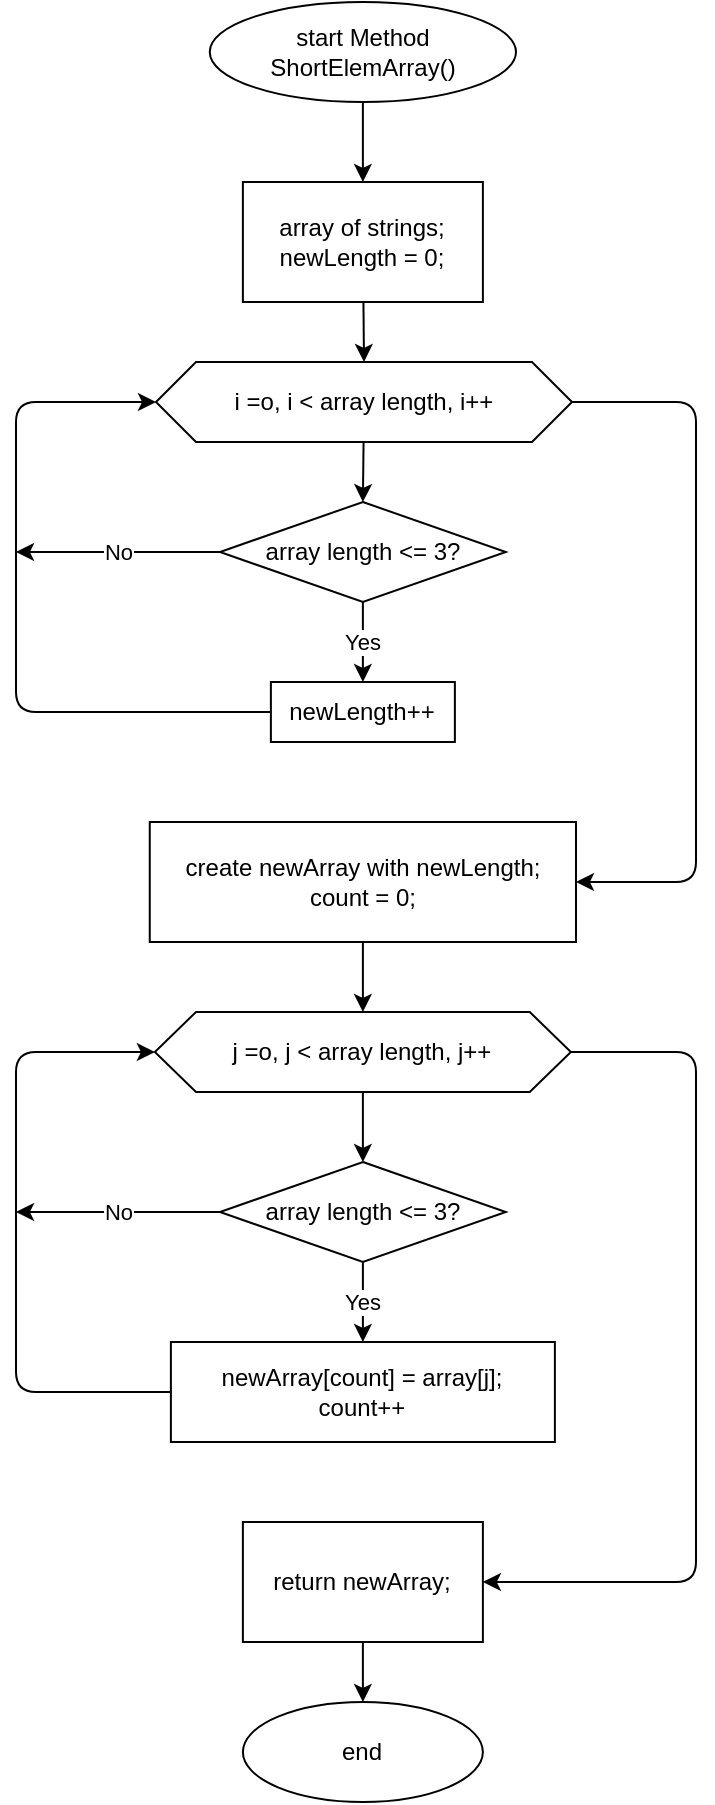 <mxfile>
    <diagram id="L1LLhLuj-FpsOwdfi9z-" name="Page-1">
        <mxGraphModel dx="916" dy="805" grid="1" gridSize="10" guides="1" tooltips="1" connect="1" arrows="1" fold="1" page="1" pageScale="1" pageWidth="827" pageHeight="1169" math="0" shadow="0">
            <root>
                <mxCell id="0"/>
                <mxCell id="1" parent="0"/>
                <mxCell id="11" style="edgeStyle=none;html=1;entryX=0.5;entryY=0;entryDx=0;entryDy=0;" edge="1" parent="1" source="2" target="4">
                    <mxGeometry relative="1" as="geometry"/>
                </mxCell>
                <mxCell id="2" value="start Method ShortElemArray()" style="ellipse;whiteSpace=wrap;html=1;" vertex="1" parent="1">
                    <mxGeometry x="336.88" y="40" width="153.12" height="50" as="geometry"/>
                </mxCell>
                <mxCell id="3" value="end" style="ellipse;whiteSpace=wrap;html=1;" vertex="1" parent="1">
                    <mxGeometry x="353.44" y="890" width="120" height="50" as="geometry"/>
                </mxCell>
                <mxCell id="12" style="edgeStyle=none;html=1;entryX=0.5;entryY=0;entryDx=0;entryDy=0;" edge="1" parent="1" source="4" target="5">
                    <mxGeometry relative="1" as="geometry"/>
                </mxCell>
                <mxCell id="4" value="array of strings;&lt;br&gt;newLength = 0;" style="rounded=0;whiteSpace=wrap;html=1;" vertex="1" parent="1">
                    <mxGeometry x="353.44" y="130" width="120" height="60" as="geometry"/>
                </mxCell>
                <mxCell id="13" style="edgeStyle=none;html=1;entryX=0.5;entryY=0;entryDx=0;entryDy=0;" edge="1" parent="1" source="5" target="9">
                    <mxGeometry relative="1" as="geometry"/>
                </mxCell>
                <mxCell id="30" style="edgeStyle=orthogonalEdgeStyle;html=1;" edge="1" parent="1" source="5" target="16">
                    <mxGeometry relative="1" as="geometry">
                        <mxPoint x="560" y="480" as="targetPoint"/>
                        <Array as="points">
                            <mxPoint x="580" y="240"/>
                            <mxPoint x="580" y="480"/>
                        </Array>
                    </mxGeometry>
                </mxCell>
                <mxCell id="5" value="i =o, i &amp;lt; array length, i++" style="shape=hexagon;perimeter=hexagonPerimeter2;whiteSpace=wrap;html=1;fixedSize=1;" vertex="1" parent="1">
                    <mxGeometry x="310" y="220" width="208" height="40" as="geometry"/>
                </mxCell>
                <mxCell id="15" style="edgeStyle=orthogonalEdgeStyle;html=1;entryX=0;entryY=0.5;entryDx=0;entryDy=0;" edge="1" parent="1" source="8" target="5">
                    <mxGeometry relative="1" as="geometry">
                        <mxPoint x="260" y="240" as="targetPoint"/>
                        <Array as="points">
                            <mxPoint x="240" y="395"/>
                            <mxPoint x="240" y="240"/>
                        </Array>
                    </mxGeometry>
                </mxCell>
                <mxCell id="8" value="newLength++" style="rounded=0;whiteSpace=wrap;html=1;" vertex="1" parent="1">
                    <mxGeometry x="367.44" y="380" width="92" height="30" as="geometry"/>
                </mxCell>
                <mxCell id="14" value="Yes" style="edgeStyle=none;html=1;entryX=0.5;entryY=0;entryDx=0;entryDy=0;" edge="1" parent="1" source="9" target="8">
                    <mxGeometry relative="1" as="geometry"/>
                </mxCell>
                <mxCell id="29" value="No" style="edgeStyle=orthogonalEdgeStyle;html=1;" edge="1" parent="1" source="9">
                    <mxGeometry relative="1" as="geometry">
                        <mxPoint x="240" y="315" as="targetPoint"/>
                    </mxGeometry>
                </mxCell>
                <mxCell id="9" value="array length &amp;lt;= 3?" style="rhombus;whiteSpace=wrap;html=1;" vertex="1" parent="1">
                    <mxGeometry x="342" y="290" width="142.89" height="50" as="geometry"/>
                </mxCell>
                <mxCell id="31" style="edgeStyle=orthogonalEdgeStyle;html=1;entryX=0.5;entryY=0;entryDx=0;entryDy=0;" edge="1" parent="1" source="16" target="17">
                    <mxGeometry relative="1" as="geometry"/>
                </mxCell>
                <mxCell id="16" value="create newArray with newLength;&lt;br&gt;count = 0;" style="rounded=0;whiteSpace=wrap;html=1;" vertex="1" parent="1">
                    <mxGeometry x="306.88" y="450" width="213.12" height="60" as="geometry"/>
                </mxCell>
                <mxCell id="25" style="edgeStyle=orthogonalEdgeStyle;html=1;entryX=0.5;entryY=0;entryDx=0;entryDy=0;" edge="1" parent="1" source="17" target="18">
                    <mxGeometry relative="1" as="geometry"/>
                </mxCell>
                <mxCell id="32" style="edgeStyle=orthogonalEdgeStyle;html=1;" edge="1" parent="1" source="17" target="22">
                    <mxGeometry relative="1" as="geometry">
                        <mxPoint x="580" y="810" as="targetPoint"/>
                        <Array as="points">
                            <mxPoint x="580" y="565"/>
                            <mxPoint x="580" y="830"/>
                        </Array>
                    </mxGeometry>
                </mxCell>
                <mxCell id="17" value="j =o, j &amp;lt; array length, j++" style="shape=hexagon;perimeter=hexagonPerimeter2;whiteSpace=wrap;html=1;fixedSize=1;size=20.56;" vertex="1" parent="1">
                    <mxGeometry x="309.44" y="545" width="208" height="40" as="geometry"/>
                </mxCell>
                <mxCell id="26" value="Yes" style="edgeStyle=orthogonalEdgeStyle;html=1;entryX=0.5;entryY=0;entryDx=0;entryDy=0;" edge="1" parent="1" source="18" target="19">
                    <mxGeometry relative="1" as="geometry"/>
                </mxCell>
                <mxCell id="28" value="No" style="edgeStyle=orthogonalEdgeStyle;html=1;" edge="1" parent="1" source="18">
                    <mxGeometry relative="1" as="geometry">
                        <mxPoint x="240" y="645" as="targetPoint"/>
                    </mxGeometry>
                </mxCell>
                <mxCell id="18" value="array length &amp;lt;= 3?" style="rhombus;whiteSpace=wrap;html=1;" vertex="1" parent="1">
                    <mxGeometry x="342" y="620" width="142.89" height="50" as="geometry"/>
                </mxCell>
                <mxCell id="27" style="edgeStyle=orthogonalEdgeStyle;html=1;entryX=0;entryY=0.5;entryDx=0;entryDy=0;" edge="1" parent="1" source="19" target="17">
                    <mxGeometry relative="1" as="geometry">
                        <mxPoint x="250" y="480" as="targetPoint"/>
                        <Array as="points">
                            <mxPoint x="240" y="735"/>
                            <mxPoint x="240" y="565"/>
                        </Array>
                    </mxGeometry>
                </mxCell>
                <mxCell id="19" value="newArray[count] = array[j];&lt;br&gt;count++" style="rounded=0;whiteSpace=wrap;html=1;" vertex="1" parent="1">
                    <mxGeometry x="317.44" y="710" width="192" height="50" as="geometry"/>
                </mxCell>
                <mxCell id="24" style="edgeStyle=orthogonalEdgeStyle;html=1;entryX=0.5;entryY=0;entryDx=0;entryDy=0;" edge="1" parent="1" source="22" target="3">
                    <mxGeometry relative="1" as="geometry"/>
                </mxCell>
                <mxCell id="22" value="return newArray;" style="rounded=0;whiteSpace=wrap;html=1;" vertex="1" parent="1">
                    <mxGeometry x="353.44" y="800" width="120" height="60" as="geometry"/>
                </mxCell>
            </root>
        </mxGraphModel>
    </diagram>
</mxfile>